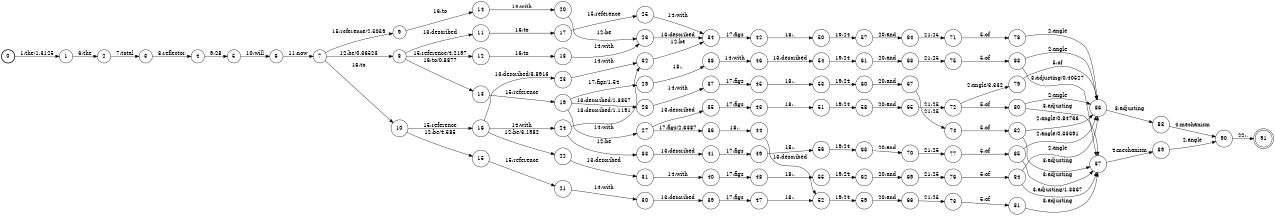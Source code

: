 digraph FST {
rankdir = LR;
size = "8.5,11";
label = "";
center = 1;
orientation = Portrait;
ranksep = "0.4";
nodesep = "0.25";
0 [label = "0", shape = circle, style = bold, fontsize = 14]
	0 -> 1 [label = "1:the/1.3125", fontsize = 14];
1 [label = "1", shape = circle, style = solid, fontsize = 14]
	1 -> 2 [label = "6:the", fontsize = 14];
2 [label = "2", shape = circle, style = solid, fontsize = 14]
	2 -> 3 [label = "7:total", fontsize = 14];
3 [label = "3", shape = circle, style = solid, fontsize = 14]
	3 -> 4 [label = "8:reflector", fontsize = 14];
4 [label = "4", shape = circle, style = solid, fontsize = 14]
	4 -> 5 [label = "9:28", fontsize = 14];
5 [label = "5", shape = circle, style = solid, fontsize = 14]
	5 -> 6 [label = "10:will", fontsize = 14];
6 [label = "6", shape = circle, style = solid, fontsize = 14]
	6 -> 7 [label = "11:now", fontsize = 14];
7 [label = "7", shape = circle, style = solid, fontsize = 14]
	7 -> 8 [label = "12:be/0.36523", fontsize = 14];
	7 -> 9 [label = "15:reference/2.5059", fontsize = 14];
	7 -> 10 [label = "16:to", fontsize = 14];
8 [label = "8", shape = circle, style = solid, fontsize = 14]
	8 -> 11 [label = "13:described", fontsize = 14];
	8 -> 12 [label = "15:reference/4.2197", fontsize = 14];
	8 -> 13 [label = "16:to/0.8877", fontsize = 14];
9 [label = "9", shape = circle, style = solid, fontsize = 14]
	9 -> 14 [label = "16:to", fontsize = 14];
10 [label = "10", shape = circle, style = solid, fontsize = 14]
	10 -> 15 [label = "12:be/4.585", fontsize = 14];
	10 -> 16 [label = "15:reference", fontsize = 14];
11 [label = "11", shape = circle, style = solid, fontsize = 14]
	11 -> 17 [label = "16:to", fontsize = 14];
12 [label = "12", shape = circle, style = solid, fontsize = 14]
	12 -> 18 [label = "16:to", fontsize = 14];
13 [label = "13", shape = circle, style = solid, fontsize = 14]
	13 -> 19 [label = "15:reference", fontsize = 14];
14 [label = "14", shape = circle, style = solid, fontsize = 14]
	14 -> 20 [label = "14:with", fontsize = 14];
15 [label = "15", shape = circle, style = solid, fontsize = 14]
	15 -> 21 [label = "15:reference", fontsize = 14];
16 [label = "16", shape = circle, style = solid, fontsize = 14]
	16 -> 22 [label = "12:be/3.1982", fontsize = 14];
	16 -> 23 [label = "13:described/3.8916", fontsize = 14];
	16 -> 24 [label = "14:with", fontsize = 14];
17 [label = "17", shape = circle, style = solid, fontsize = 14]
	17 -> 25 [label = "15:reference", fontsize = 14];
18 [label = "18", shape = circle, style = solid, fontsize = 14]
	18 -> 26 [label = "14:with", fontsize = 14];
19 [label = "19", shape = circle, style = solid, fontsize = 14]
	19 -> 28 [label = "13:described/1.3857", fontsize = 14];
	19 -> 27 [label = "14:with", fontsize = 14];
	19 -> 29 [label = "17:figs/1.54", fontsize = 14];
20 [label = "20", shape = circle, style = solid, fontsize = 14]
	20 -> 26 [label = "12:be", fontsize = 14];
21 [label = "21", shape = circle, style = solid, fontsize = 14]
	21 -> 30 [label = "14:with", fontsize = 14];
22 [label = "22", shape = circle, style = solid, fontsize = 14]
	22 -> 31 [label = "13:described", fontsize = 14];
23 [label = "23", shape = circle, style = solid, fontsize = 14]
	23 -> 32 [label = "14:with", fontsize = 14];
24 [label = "24", shape = circle, style = solid, fontsize = 14]
	24 -> 33 [label = "12:be", fontsize = 14];
	24 -> 32 [label = "13:described/1.1191", fontsize = 14];
25 [label = "25", shape = circle, style = solid, fontsize = 14]
	25 -> 34 [label = "14:with", fontsize = 14];
26 [label = "26", shape = circle, style = solid, fontsize = 14]
	26 -> 34 [label = "13:described", fontsize = 14];
27 [label = "27", shape = circle, style = solid, fontsize = 14]
	27 -> 35 [label = "13:described", fontsize = 14];
	27 -> 36 [label = "17:figs/2.6387", fontsize = 14];
28 [label = "28", shape = circle, style = solid, fontsize = 14]
	28 -> 37 [label = "14:with", fontsize = 14];
29 [label = "29", shape = circle, style = solid, fontsize = 14]
	29 -> 38 [label = "18:.", fontsize = 14];
30 [label = "30", shape = circle, style = solid, fontsize = 14]
	30 -> 39 [label = "13:described", fontsize = 14];
31 [label = "31", shape = circle, style = solid, fontsize = 14]
	31 -> 40 [label = "14:with", fontsize = 14];
32 [label = "32", shape = circle, style = solid, fontsize = 14]
	32 -> 34 [label = "12:be", fontsize = 14];
33 [label = "33", shape = circle, style = solid, fontsize = 14]
	33 -> 41 [label = "13:described", fontsize = 14];
34 [label = "34", shape = circle, style = solid, fontsize = 14]
	34 -> 42 [label = "17:figs", fontsize = 14];
35 [label = "35", shape = circle, style = solid, fontsize = 14]
	35 -> 43 [label = "17:figs", fontsize = 14];
36 [label = "36", shape = circle, style = solid, fontsize = 14]
	36 -> 44 [label = "18:.", fontsize = 14];
37 [label = "37", shape = circle, style = solid, fontsize = 14]
	37 -> 45 [label = "17:figs", fontsize = 14];
38 [label = "38", shape = circle, style = solid, fontsize = 14]
	38 -> 46 [label = "14:with", fontsize = 14];
39 [label = "39", shape = circle, style = solid, fontsize = 14]
	39 -> 47 [label = "17:figs", fontsize = 14];
40 [label = "40", shape = circle, style = solid, fontsize = 14]
	40 -> 48 [label = "17:figs", fontsize = 14];
41 [label = "41", shape = circle, style = solid, fontsize = 14]
	41 -> 49 [label = "17:figs", fontsize = 14];
42 [label = "42", shape = circle, style = solid, fontsize = 14]
	42 -> 50 [label = "18:.", fontsize = 14];
43 [label = "43", shape = circle, style = solid, fontsize = 14]
	43 -> 51 [label = "18:.", fontsize = 14];
44 [label = "44", shape = circle, style = solid, fontsize = 14]
	44 -> 52 [label = "13:described", fontsize = 14];
45 [label = "45", shape = circle, style = solid, fontsize = 14]
	45 -> 53 [label = "18:.", fontsize = 14];
46 [label = "46", shape = circle, style = solid, fontsize = 14]
	46 -> 54 [label = "13:described", fontsize = 14];
47 [label = "47", shape = circle, style = solid, fontsize = 14]
	47 -> 52 [label = "18:.", fontsize = 14];
48 [label = "48", shape = circle, style = solid, fontsize = 14]
	48 -> 55 [label = "18:.", fontsize = 14];
49 [label = "49", shape = circle, style = solid, fontsize = 14]
	49 -> 56 [label = "18:.", fontsize = 14];
50 [label = "50", shape = circle, style = solid, fontsize = 14]
	50 -> 57 [label = "19:24", fontsize = 14];
51 [label = "51", shape = circle, style = solid, fontsize = 14]
	51 -> 58 [label = "19:24", fontsize = 14];
52 [label = "52", shape = circle, style = solid, fontsize = 14]
	52 -> 59 [label = "19:24", fontsize = 14];
53 [label = "53", shape = circle, style = solid, fontsize = 14]
	53 -> 60 [label = "19:24", fontsize = 14];
54 [label = "54", shape = circle, style = solid, fontsize = 14]
	54 -> 61 [label = "19:24", fontsize = 14];
55 [label = "55", shape = circle, style = solid, fontsize = 14]
	55 -> 62 [label = "19:24", fontsize = 14];
56 [label = "56", shape = circle, style = solid, fontsize = 14]
	56 -> 63 [label = "19:24", fontsize = 14];
57 [label = "57", shape = circle, style = solid, fontsize = 14]
	57 -> 64 [label = "20:and", fontsize = 14];
58 [label = "58", shape = circle, style = solid, fontsize = 14]
	58 -> 65 [label = "20:and", fontsize = 14];
59 [label = "59", shape = circle, style = solid, fontsize = 14]
	59 -> 66 [label = "20:and", fontsize = 14];
60 [label = "60", shape = circle, style = solid, fontsize = 14]
	60 -> 67 [label = "20:and", fontsize = 14];
61 [label = "61", shape = circle, style = solid, fontsize = 14]
	61 -> 68 [label = "20:and", fontsize = 14];
62 [label = "62", shape = circle, style = solid, fontsize = 14]
	62 -> 69 [label = "20:and", fontsize = 14];
63 [label = "63", shape = circle, style = solid, fontsize = 14]
	63 -> 70 [label = "20:and", fontsize = 14];
64 [label = "64", shape = circle, style = solid, fontsize = 14]
	64 -> 71 [label = "21:25", fontsize = 14];
65 [label = "65", shape = circle, style = solid, fontsize = 14]
	65 -> 72 [label = "21:25", fontsize = 14];
66 [label = "66", shape = circle, style = solid, fontsize = 14]
	66 -> 73 [label = "21:25", fontsize = 14];
67 [label = "67", shape = circle, style = solid, fontsize = 14]
	67 -> 74 [label = "21:25", fontsize = 14];
68 [label = "68", shape = circle, style = solid, fontsize = 14]
	68 -> 75 [label = "21:25", fontsize = 14];
69 [label = "69", shape = circle, style = solid, fontsize = 14]
	69 -> 76 [label = "21:25", fontsize = 14];
70 [label = "70", shape = circle, style = solid, fontsize = 14]
	70 -> 77 [label = "21:25", fontsize = 14];
71 [label = "71", shape = circle, style = solid, fontsize = 14]
	71 -> 78 [label = "5:of", fontsize = 14];
72 [label = "72", shape = circle, style = solid, fontsize = 14]
	72 -> 79 [label = "2:angle/3.332", fontsize = 14];
	72 -> 80 [label = "5:of", fontsize = 14];
73 [label = "73", shape = circle, style = solid, fontsize = 14]
	73 -> 81 [label = "5:of", fontsize = 14];
74 [label = "74", shape = circle, style = solid, fontsize = 14]
	74 -> 82 [label = "5:of", fontsize = 14];
75 [label = "75", shape = circle, style = solid, fontsize = 14]
	75 -> 83 [label = "5:of", fontsize = 14];
76 [label = "76", shape = circle, style = solid, fontsize = 14]
	76 -> 84 [label = "5:of", fontsize = 14];
77 [label = "77", shape = circle, style = solid, fontsize = 14]
	77 -> 85 [label = "5:of", fontsize = 14];
78 [label = "78", shape = circle, style = solid, fontsize = 14]
	78 -> 86 [label = "2:angle", fontsize = 14];
79 [label = "79", shape = circle, style = solid, fontsize = 14]
	79 -> 86 [label = "5:of", fontsize = 14];
80 [label = "80", shape = circle, style = solid, fontsize = 14]
	80 -> 86 [label = "2:angle", fontsize = 14];
	80 -> 87 [label = "3:adjusting", fontsize = 14];
81 [label = "81", shape = circle, style = solid, fontsize = 14]
	81 -> 87 [label = "3:adjusting", fontsize = 14];
82 [label = "82", shape = circle, style = solid, fontsize = 14]
	82 -> 86 [label = "2:angle/0.84766", fontsize = 14];
	82 -> 87 [label = "3:adjusting", fontsize = 14];
83 [label = "83", shape = circle, style = solid, fontsize = 14]
	83 -> 86 [label = "2:angle", fontsize = 14];
	83 -> 87 [label = "3:adjusting/0.40527", fontsize = 14];
84 [label = "84", shape = circle, style = solid, fontsize = 14]
	84 -> 86 [label = "2:angle", fontsize = 14];
	84 -> 87 [label = "3:adjusting/1.3867", fontsize = 14];
85 [label = "85", shape = circle, style = solid, fontsize = 14]
	85 -> 86 [label = "2:angle/0.33691", fontsize = 14];
	85 -> 87 [label = "3:adjusting", fontsize = 14];
86 [label = "86", shape = circle, style = solid, fontsize = 14]
	86 -> 88 [label = "3:adjusting", fontsize = 14];
87 [label = "87", shape = circle, style = solid, fontsize = 14]
	87 -> 89 [label = "4:mechanism", fontsize = 14];
88 [label = "88", shape = circle, style = solid, fontsize = 14]
	88 -> 90 [label = "4:mechanism", fontsize = 14];
89 [label = "89", shape = circle, style = solid, fontsize = 14]
	89 -> 90 [label = "2:angle", fontsize = 14];
90 [label = "90", shape = circle, style = solid, fontsize = 14]
	90 -> 91 [label = "22:.", fontsize = 14];
91 [label = "91", shape = doublecircle, style = solid, fontsize = 14]
}
